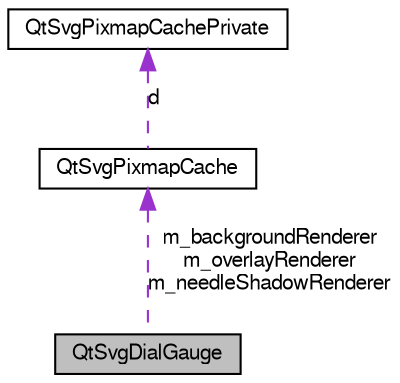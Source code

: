 digraph G
{
  edge [fontname="FreeSans",fontsize="10",labelfontname="FreeSans",labelfontsize="10"];
  node [fontname="FreeSans",fontsize="10",shape=record];
  Node1 [label="QtSvgDialGauge",height=0.2,width=0.4,color="black", fillcolor="grey75", style="filled" fontcolor="black"];
  Node2 -> Node1 [dir=back,color="darkorchid3",fontsize="10",style="dashed",label="m_backgroundRenderer\nm_overlayRenderer\nm_needleShadowRenderer",fontname="FreeSans"];
  Node2 [label="QtSvgPixmapCache",height=0.2,width=0.4,color="black", fillcolor="white", style="filled",URL="$classQtSvgPixmapCache.html"];
  Node3 -> Node2 [dir=back,color="darkorchid3",fontsize="10",style="dashed",label="d",fontname="FreeSans"];
  Node3 [label="QtSvgPixmapCachePrivate",height=0.2,width=0.4,color="black", fillcolor="white", style="filled",URL="$classQtSvgPixmapCachePrivate.html"];
}
